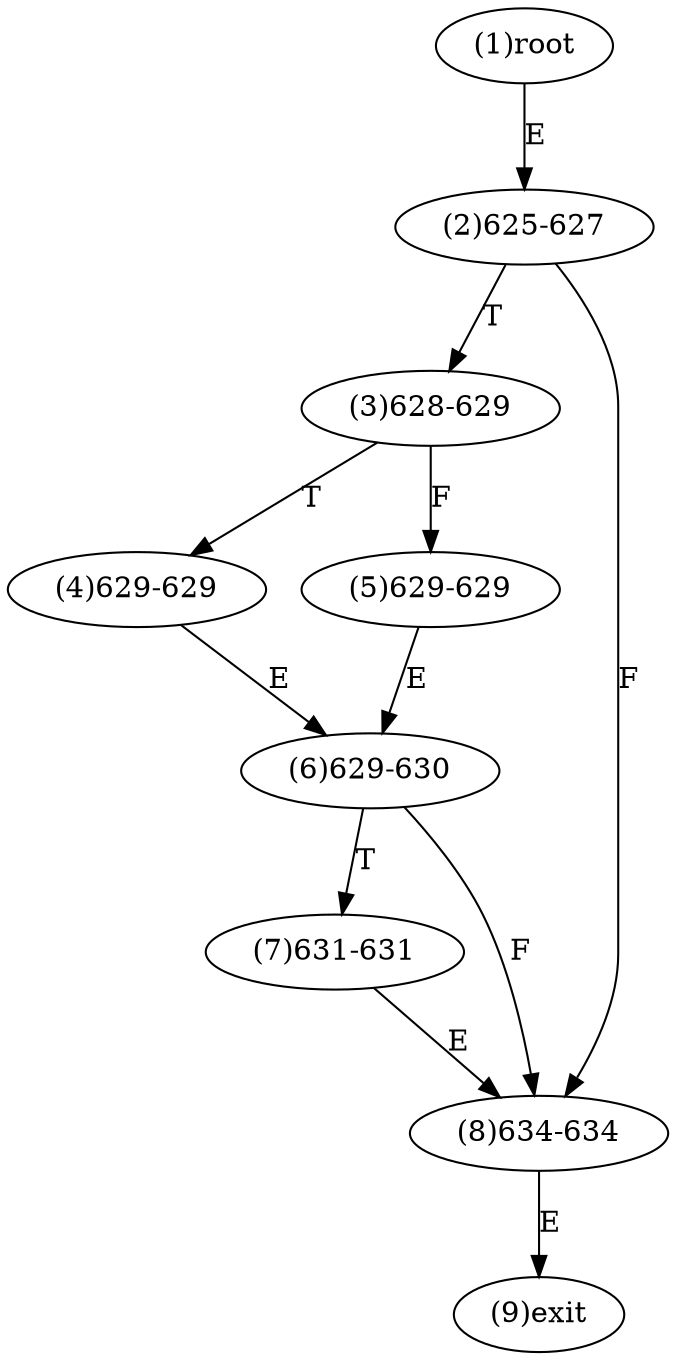 digraph "" { 
1[ label="(1)root"];
2[ label="(2)625-627"];
3[ label="(3)628-629"];
4[ label="(4)629-629"];
5[ label="(5)629-629"];
6[ label="(6)629-630"];
7[ label="(7)631-631"];
8[ label="(8)634-634"];
9[ label="(9)exit"];
1->2[ label="E"];
2->8[ label="F"];
2->3[ label="T"];
3->5[ label="F"];
3->4[ label="T"];
4->6[ label="E"];
5->6[ label="E"];
6->8[ label="F"];
6->7[ label="T"];
7->8[ label="E"];
8->9[ label="E"];
}